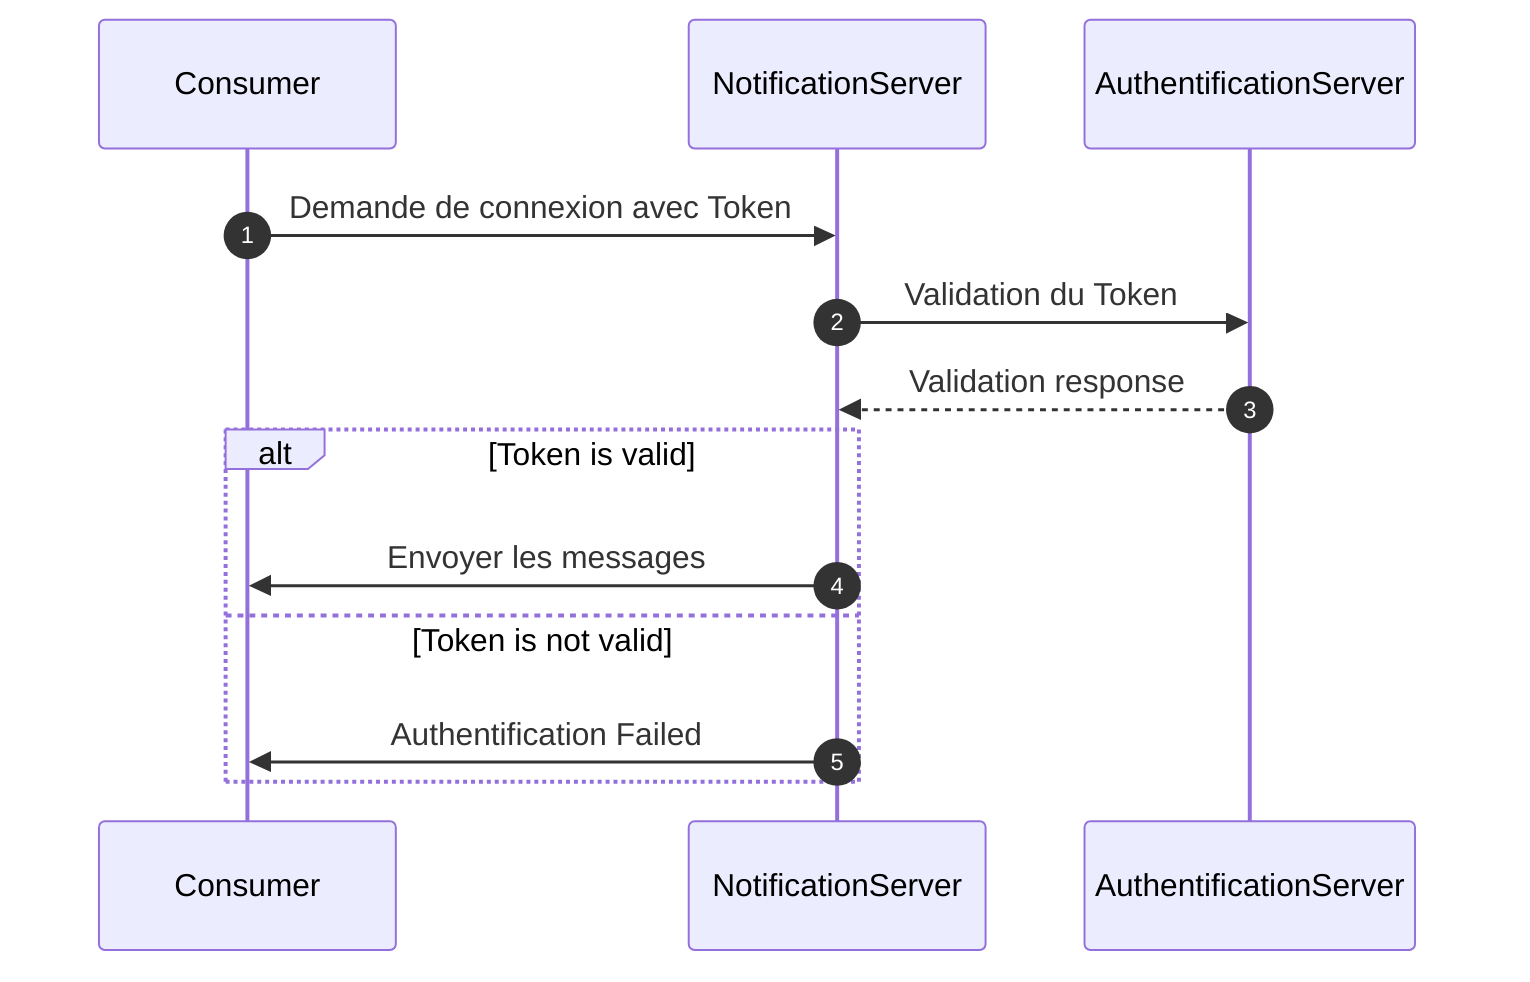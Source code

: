 sequenceDiagram
    autonumber
    participant Consumer
    participant NotificationServer
    participant AuthentificationServer

    Consumer ->> NotificationServer: Demande de connexion avec Token
    NotificationServer->>AuthentificationServer: Validation du Token
    AuthentificationServer -->> NotificationServer: Validation response
    alt Token is valid
        NotificationServer->>Consumer: Envoyer les messages
    else Token is not valid
        NotificationServer->>Consumer: Authentification Failed
    end